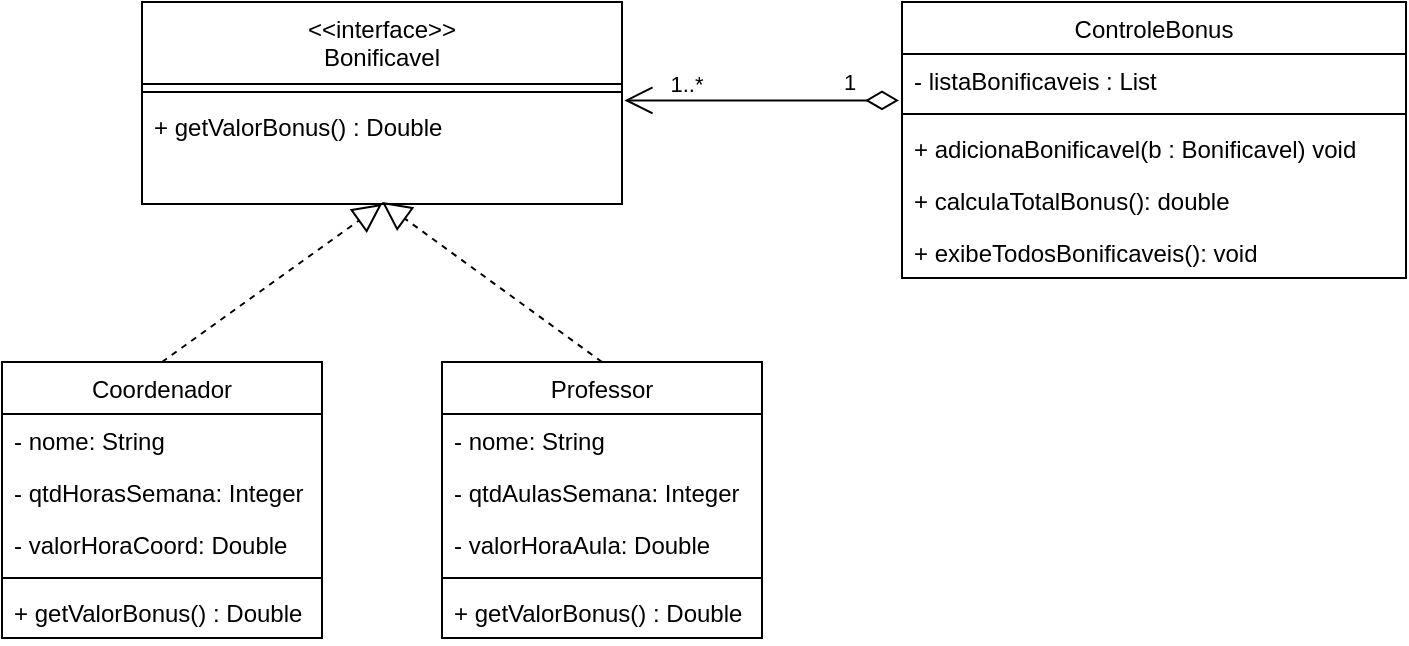 <mxfile version="20.2.5" type="device"><diagram id="4qI1jYL7HX4cApK7Tl17" name="Page-1"><mxGraphModel dx="1113" dy="693" grid="1" gridSize="10" guides="1" tooltips="1" connect="1" arrows="1" fold="1" page="1" pageScale="1" pageWidth="827" pageHeight="1169" math="0" shadow="0"><root><mxCell id="0"/><mxCell id="1" parent="0"/><mxCell id="-iUgbYlwG3tQzFm_cqN3-5" value="Coordenador" style="swimlane;fontStyle=0;align=center;verticalAlign=top;childLayout=stackLayout;horizontal=1;startSize=26;horizontalStack=0;resizeParent=1;resizeLast=0;collapsible=1;marginBottom=0;rounded=0;shadow=0;strokeWidth=1;" parent="1" vertex="1"><mxGeometry x="50" y="240" width="160" height="138" as="geometry"><mxRectangle x="130" y="380" width="160" height="26" as="alternateBounds"/></mxGeometry></mxCell><mxCell id="y-6JMyqfjQLFmGhB_aIB-1" value="- nome: String" style="text;align=left;verticalAlign=top;spacingLeft=4;spacingRight=4;overflow=hidden;rotatable=0;points=[[0,0.5],[1,0.5]];portConstraint=eastwest;rounded=0;shadow=0;html=0;" vertex="1" parent="-iUgbYlwG3tQzFm_cqN3-5"><mxGeometry y="26" width="160" height="26" as="geometry"/></mxCell><mxCell id="-iUgbYlwG3tQzFm_cqN3-6" value="- qtdHorasSemana: Integer" style="text;align=left;verticalAlign=top;spacingLeft=4;spacingRight=4;overflow=hidden;rotatable=0;points=[[0,0.5],[1,0.5]];portConstraint=eastwest;rounded=0;shadow=0;html=0;" parent="-iUgbYlwG3tQzFm_cqN3-5" vertex="1"><mxGeometry y="52" width="160" height="26" as="geometry"/></mxCell><mxCell id="-iUgbYlwG3tQzFm_cqN3-7" value="- valorHoraCoord: Double" style="text;align=left;verticalAlign=top;spacingLeft=4;spacingRight=4;overflow=hidden;rotatable=0;points=[[0,0.5],[1,0.5]];portConstraint=eastwest;rounded=0;shadow=0;html=0;" parent="-iUgbYlwG3tQzFm_cqN3-5" vertex="1"><mxGeometry y="78" width="160" height="26" as="geometry"/></mxCell><mxCell id="-iUgbYlwG3tQzFm_cqN3-8" value="" style="line;html=1;strokeWidth=1;align=left;verticalAlign=middle;spacingTop=-1;spacingLeft=3;spacingRight=3;rotatable=0;labelPosition=right;points=[];portConstraint=eastwest;" parent="-iUgbYlwG3tQzFm_cqN3-5" vertex="1"><mxGeometry y="104" width="160" height="8" as="geometry"/></mxCell><mxCell id="-iUgbYlwG3tQzFm_cqN3-9" value="+ getValorBonus() : Double" style="text;align=left;verticalAlign=top;spacingLeft=4;spacingRight=4;overflow=hidden;rotatable=0;points=[[0,0.5],[1,0.5]];portConstraint=eastwest;" parent="-iUgbYlwG3tQzFm_cqN3-5" vertex="1"><mxGeometry y="112" width="160" height="26" as="geometry"/></mxCell><mxCell id="-iUgbYlwG3tQzFm_cqN3-11" value="Professor" style="swimlane;fontStyle=0;align=center;verticalAlign=top;childLayout=stackLayout;horizontal=1;startSize=26;horizontalStack=0;resizeParent=1;resizeLast=0;collapsible=1;marginBottom=0;rounded=0;shadow=0;strokeWidth=1;" parent="1" vertex="1"><mxGeometry x="270" y="240" width="160" height="138" as="geometry"><mxRectangle x="340" y="380" width="170" height="26" as="alternateBounds"/></mxGeometry></mxCell><mxCell id="y-6JMyqfjQLFmGhB_aIB-2" value="- nome: String" style="text;align=left;verticalAlign=top;spacingLeft=4;spacingRight=4;overflow=hidden;rotatable=0;points=[[0,0.5],[1,0.5]];portConstraint=eastwest;rounded=0;shadow=0;html=0;" vertex="1" parent="-iUgbYlwG3tQzFm_cqN3-11"><mxGeometry y="26" width="160" height="26" as="geometry"/></mxCell><mxCell id="-iUgbYlwG3tQzFm_cqN3-12" value="- qtdAulasSemana: Integer" style="text;align=left;verticalAlign=top;spacingLeft=4;spacingRight=4;overflow=hidden;rotatable=0;points=[[0,0.5],[1,0.5]];portConstraint=eastwest;" parent="-iUgbYlwG3tQzFm_cqN3-11" vertex="1"><mxGeometry y="52" width="160" height="26" as="geometry"/></mxCell><mxCell id="-iUgbYlwG3tQzFm_cqN3-13" value="- valorHoraAula: Double" style="text;align=left;verticalAlign=top;spacingLeft=4;spacingRight=4;overflow=hidden;rotatable=0;points=[[0,0.5],[1,0.5]];portConstraint=eastwest;" parent="-iUgbYlwG3tQzFm_cqN3-11" vertex="1"><mxGeometry y="78" width="160" height="26" as="geometry"/></mxCell><mxCell id="-iUgbYlwG3tQzFm_cqN3-14" value="" style="line;html=1;strokeWidth=1;align=left;verticalAlign=middle;spacingTop=-1;spacingLeft=3;spacingRight=3;rotatable=0;labelPosition=right;points=[];portConstraint=eastwest;" parent="-iUgbYlwG3tQzFm_cqN3-11" vertex="1"><mxGeometry y="104" width="160" height="8" as="geometry"/></mxCell><mxCell id="-iUgbYlwG3tQzFm_cqN3-15" value="+ getValorBonus() : Double" style="text;align=left;verticalAlign=top;spacingLeft=4;spacingRight=4;overflow=hidden;rotatable=0;points=[[0,0.5],[1,0.5]];portConstraint=eastwest;" parent="-iUgbYlwG3tQzFm_cqN3-11" vertex="1"><mxGeometry y="112" width="160" height="26" as="geometry"/></mxCell><mxCell id="-iUgbYlwG3tQzFm_cqN3-17" value="ControleBonus" style="swimlane;fontStyle=0;align=center;verticalAlign=top;childLayout=stackLayout;horizontal=1;startSize=26;horizontalStack=0;resizeParent=1;resizeLast=0;collapsible=1;marginBottom=0;rounded=0;shadow=0;strokeWidth=1;" parent="1" vertex="1"><mxGeometry x="500" y="60" width="252" height="138" as="geometry"><mxRectangle x="550" y="140" width="160" height="26" as="alternateBounds"/></mxGeometry></mxCell><mxCell id="y-6JMyqfjQLFmGhB_aIB-5" value="- listaBonificaveis : List" style="text;align=left;verticalAlign=top;spacingLeft=4;spacingRight=4;overflow=hidden;rotatable=0;points=[[0,0.5],[1,0.5]];portConstraint=eastwest;" vertex="1" parent="-iUgbYlwG3tQzFm_cqN3-17"><mxGeometry y="26" width="252" height="26" as="geometry"/></mxCell><mxCell id="-iUgbYlwG3tQzFm_cqN3-19" value="" style="line;html=1;strokeWidth=1;align=left;verticalAlign=middle;spacingTop=-1;spacingLeft=3;spacingRight=3;rotatable=0;labelPosition=right;points=[];portConstraint=eastwest;" parent="-iUgbYlwG3tQzFm_cqN3-17" vertex="1"><mxGeometry y="52" width="252" height="8" as="geometry"/></mxCell><mxCell id="-iUgbYlwG3tQzFm_cqN3-20" value="+ adicionaBonificavel(b : Bonificavel) void" style="text;align=left;verticalAlign=top;spacingLeft=4;spacingRight=4;overflow=hidden;rotatable=0;points=[[0,0.5],[1,0.5]];portConstraint=eastwest;" parent="-iUgbYlwG3tQzFm_cqN3-17" vertex="1"><mxGeometry y="60" width="252" height="26" as="geometry"/></mxCell><mxCell id="-iUgbYlwG3tQzFm_cqN3-21" value="+ calculaTotalBonus(): double" style="text;align=left;verticalAlign=top;spacingLeft=4;spacingRight=4;overflow=hidden;rotatable=0;points=[[0,0.5],[1,0.5]];portConstraint=eastwest;" parent="-iUgbYlwG3tQzFm_cqN3-17" vertex="1"><mxGeometry y="86" width="252" height="26" as="geometry"/></mxCell><mxCell id="-iUgbYlwG3tQzFm_cqN3-22" value="+ exibeTodosBonificaveis(): void" style="text;align=left;verticalAlign=top;spacingLeft=4;spacingRight=4;overflow=hidden;rotatable=0;points=[[0,0.5],[1,0.5]];portConstraint=eastwest;" parent="-iUgbYlwG3tQzFm_cqN3-17" vertex="1"><mxGeometry y="112" width="252" height="26" as="geometry"/></mxCell><mxCell id="-iUgbYlwG3tQzFm_cqN3-26" value="&lt;&lt;interface&gt;&gt;&#10;Bonificavel" style="swimlane;fontStyle=0;align=center;verticalAlign=top;childLayout=stackLayout;horizontal=1;startSize=41;horizontalStack=0;resizeParent=1;resizeLast=0;collapsible=1;marginBottom=0;rounded=0;shadow=0;strokeWidth=1;" parent="1" vertex="1"><mxGeometry x="120" y="60" width="240" height="101" as="geometry"><mxRectangle x="150" y="29" width="160" height="26" as="alternateBounds"/></mxGeometry></mxCell><mxCell id="-iUgbYlwG3tQzFm_cqN3-28" value="" style="line;html=1;strokeWidth=1;align=left;verticalAlign=middle;spacingTop=-1;spacingLeft=3;spacingRight=3;rotatable=0;labelPosition=right;points=[];portConstraint=eastwest;" parent="-iUgbYlwG3tQzFm_cqN3-26" vertex="1"><mxGeometry y="41" width="240" height="8" as="geometry"/></mxCell><mxCell id="-iUgbYlwG3tQzFm_cqN3-29" value="+ getValorBonus() : Double" style="text;align=left;verticalAlign=top;spacingLeft=4;spacingRight=4;overflow=hidden;rotatable=0;points=[[0,0.5],[1,0.5]];portConstraint=eastwest;" parent="-iUgbYlwG3tQzFm_cqN3-26" vertex="1"><mxGeometry y="49" width="240" height="26" as="geometry"/></mxCell><mxCell id="-iUgbYlwG3tQzFm_cqN3-40" value="1" style="endArrow=open;html=1;endSize=12;startArrow=diamondThin;startSize=14;startFill=0;edgeStyle=orthogonalEdgeStyle;align=left;verticalAlign=bottom;rounded=0;entryX=1.005;entryY=0.315;entryDx=0;entryDy=0;entryPerimeter=0;exitX=-0.006;exitY=0.892;exitDx=0;exitDy=0;exitPerimeter=0;" parent="1" edge="1"><mxGeometry x="-0.576" relative="1" as="geometry"><mxPoint x="498.488" y="109.192" as="sourcePoint"/><mxPoint x="361.2" y="109.19" as="targetPoint"/><mxPoint as="offset"/></mxGeometry></mxCell><mxCell id="-iUgbYlwG3tQzFm_cqN3-44" value="1..*" style="edgeLabel;html=1;align=center;verticalAlign=middle;resizable=0;points=[];" parent="-iUgbYlwG3tQzFm_cqN3-40" vertex="1" connectable="0"><mxGeometry x="0.551" y="1" relative="1" as="geometry"><mxPoint y="-9" as="offset"/></mxGeometry></mxCell><mxCell id="y-6JMyqfjQLFmGhB_aIB-3" value="" style="endArrow=block;dashed=1;endFill=0;endSize=12;html=1;rounded=0;entryX=0.5;entryY=1;entryDx=0;entryDy=0;exitX=0.5;exitY=0;exitDx=0;exitDy=0;" edge="1" parent="1" source="-iUgbYlwG3tQzFm_cqN3-5" target="-iUgbYlwG3tQzFm_cqN3-26"><mxGeometry width="160" relative="1" as="geometry"><mxPoint x="480" y="300" as="sourcePoint"/><mxPoint x="640" y="300" as="targetPoint"/></mxGeometry></mxCell><mxCell id="y-6JMyqfjQLFmGhB_aIB-4" value="" style="endArrow=block;dashed=1;endFill=0;endSize=12;html=1;rounded=0;exitX=0.5;exitY=0;exitDx=0;exitDy=0;" edge="1" parent="1" source="-iUgbYlwG3tQzFm_cqN3-11"><mxGeometry width="160" relative="1" as="geometry"><mxPoint x="140" y="231" as="sourcePoint"/><mxPoint x="240" y="160" as="targetPoint"/></mxGeometry></mxCell></root></mxGraphModel></diagram></mxfile>